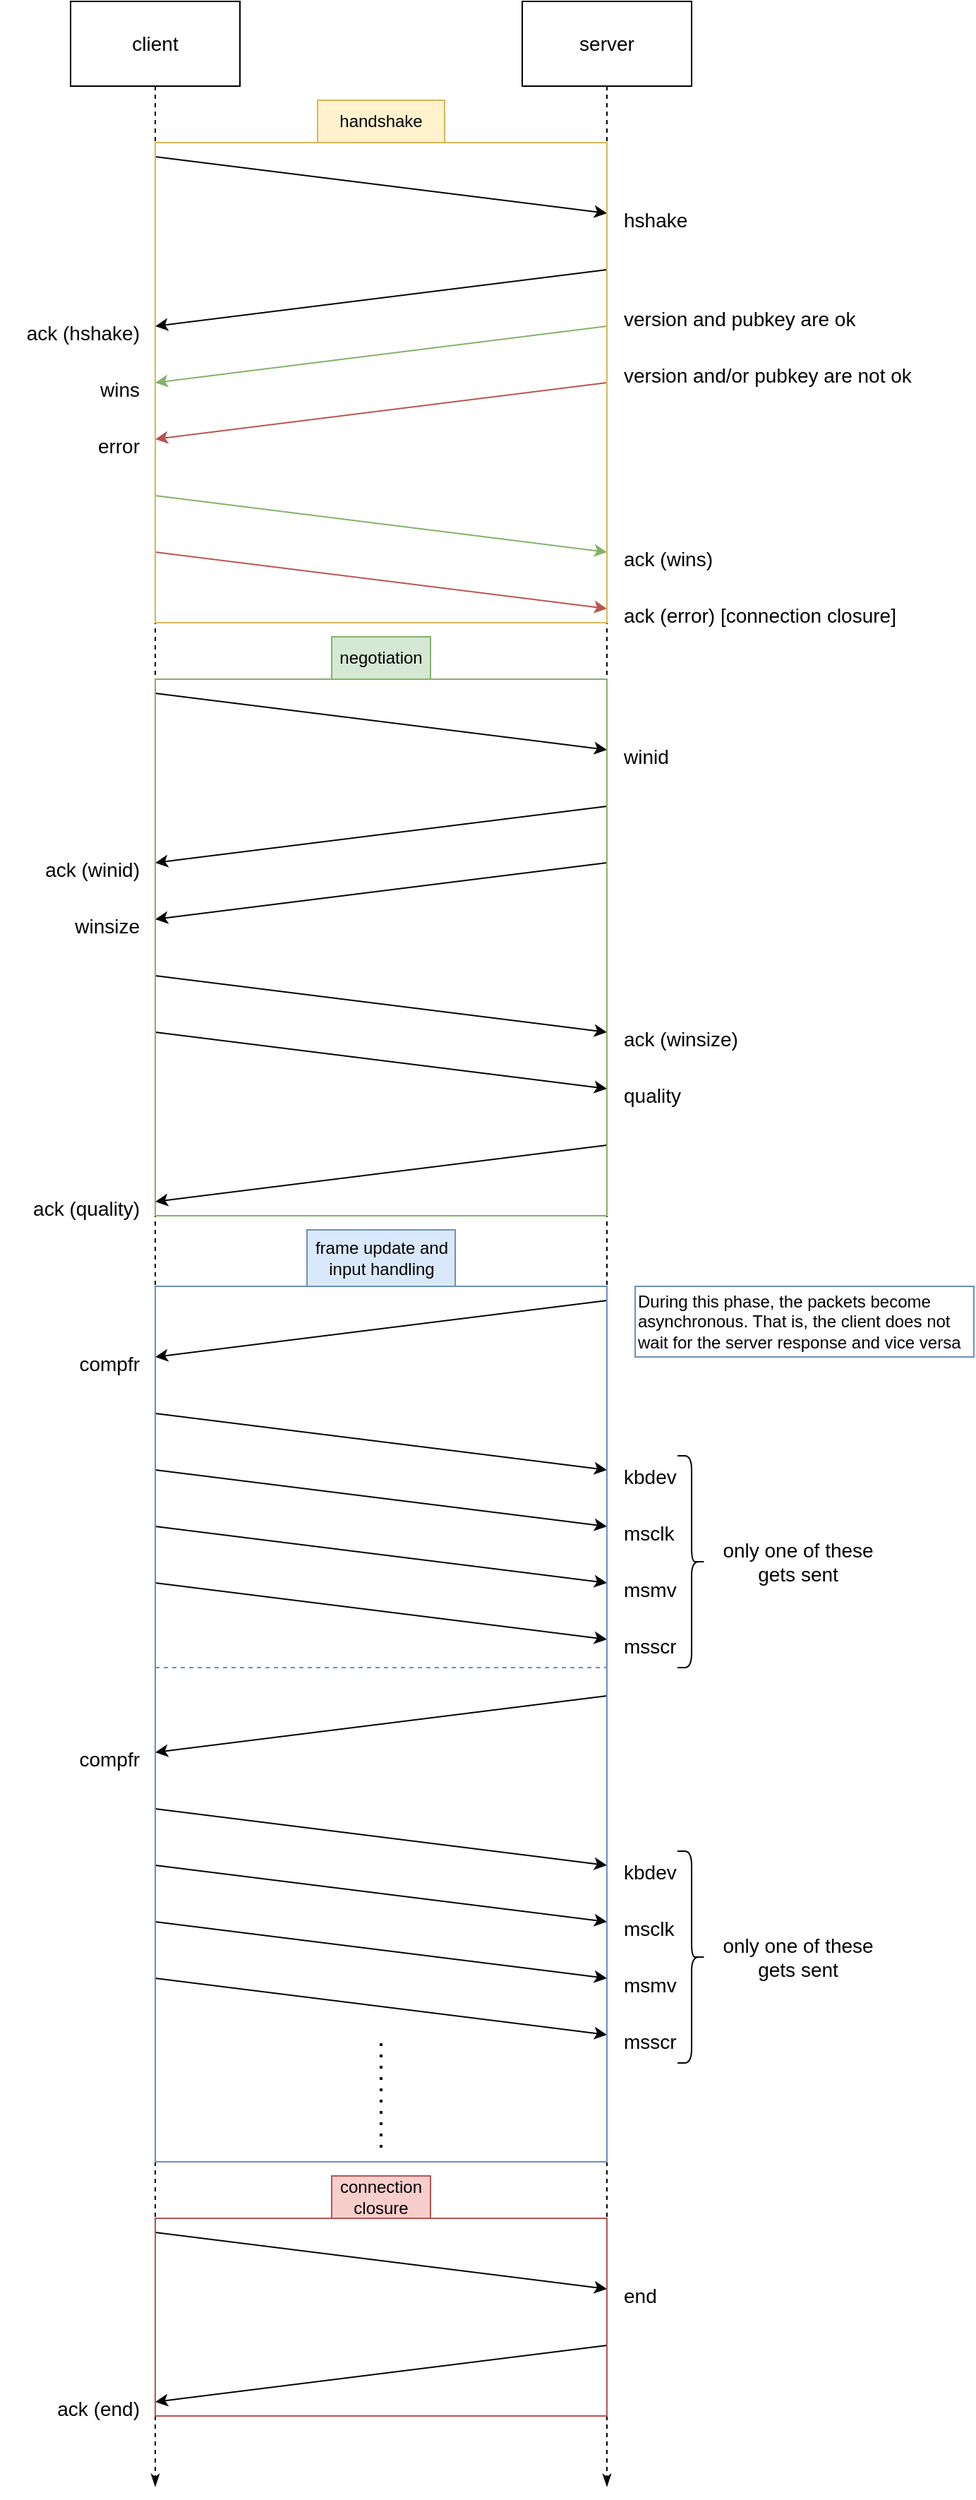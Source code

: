 <mxfile version="20.8.5" type="device"><diagram id="kgpKYQtTHZ0yAKxKKP6v" name="Page-1"><mxGraphModel dx="701" dy="420" grid="1" gridSize="10" guides="1" tooltips="1" connect="1" arrows="1" fold="1" page="1" pageScale="1" pageWidth="850" pageHeight="1100" math="0" shadow="0"><root><mxCell id="0"/><mxCell id="1" parent="0"/><mxCell id="V-5CItaUtUY4keUU_YY9-8" style="edgeStyle=orthogonalEdgeStyle;rounded=0;orthogonalLoop=1;jettySize=auto;html=1;exitX=0.5;exitY=1;exitDx=0;exitDy=0;dashed=1;fontSize=14;endArrow=classicThin;endFill=1;" parent="1" source="V-5CItaUtUY4keUU_YY9-3" edge="1"><mxGeometry relative="1" as="geometry"><mxPoint x="180" y="1880" as="targetPoint"/></mxGeometry></mxCell><mxCell id="V-5CItaUtUY4keUU_YY9-3" value="client" style="rounded=0;whiteSpace=wrap;html=1;fontSize=14;" parent="1" vertex="1"><mxGeometry x="120" y="120" width="120" height="60" as="geometry"/></mxCell><mxCell id="V-5CItaUtUY4keUU_YY9-9" style="edgeStyle=orthogonalEdgeStyle;rounded=0;orthogonalLoop=1;jettySize=auto;html=1;exitX=0.5;exitY=1;exitDx=0;exitDy=0;dashed=1;fontSize=14;endArrow=classicThin;endFill=1;" parent="1" source="V-5CItaUtUY4keUU_YY9-4" edge="1"><mxGeometry relative="1" as="geometry"><mxPoint x="500" y="1880" as="targetPoint"/></mxGeometry></mxCell><mxCell id="V-5CItaUtUY4keUU_YY9-4" value="server" style="rounded=0;whiteSpace=wrap;html=1;fontSize=14;" parent="1" vertex="1"><mxGeometry x="440" y="120" width="120" height="60" as="geometry"/></mxCell><mxCell id="V-5CItaUtUY4keUU_YY9-20" value="" style="endArrow=classic;html=1;rounded=0;fontSize=14;" parent="1" edge="1"><mxGeometry width="50" height="50" relative="1" as="geometry"><mxPoint x="180" y="230" as="sourcePoint"/><mxPoint x="500" y="270" as="targetPoint"/></mxGeometry></mxCell><mxCell id="V-5CItaUtUY4keUU_YY9-27" value="" style="endArrow=classic;html=1;rounded=0;fontSize=14;" parent="1" edge="1"><mxGeometry width="50" height="50" relative="1" as="geometry"><mxPoint x="500" y="310" as="sourcePoint"/><mxPoint x="180" y="350" as="targetPoint"/></mxGeometry></mxCell><mxCell id="V-5CItaUtUY4keUU_YY9-29" value="" style="endArrow=classic;html=1;rounded=0;fontSize=14;" parent="1" edge="1"><mxGeometry width="50" height="50" relative="1" as="geometry"><mxPoint x="180" y="610" as="sourcePoint"/><mxPoint x="500.0" y="650" as="targetPoint"/></mxGeometry></mxCell><mxCell id="V-5CItaUtUY4keUU_YY9-30" value="" style="endArrow=classic;html=1;rounded=0;fontSize=14;fillColor=#f8cecc;strokeColor=#b85450;" parent="1" edge="1"><mxGeometry width="50" height="50" relative="1" as="geometry"><mxPoint x="500.0" y="390" as="sourcePoint"/><mxPoint x="180" y="430" as="targetPoint"/></mxGeometry></mxCell><mxCell id="V-5CItaUtUY4keUU_YY9-32" value="version and/or pubkey are not ok" style="text;html=1;align=left;verticalAlign=middle;resizable=0;points=[];autosize=1;strokeColor=none;fillColor=none;fontSize=14;" parent="1" vertex="1"><mxGeometry x="510" y="370" width="230" height="30" as="geometry"/></mxCell><mxCell id="V-5CItaUtUY4keUU_YY9-33" value="hshake" style="text;html=1;align=left;verticalAlign=middle;resizable=0;points=[];autosize=1;strokeColor=none;fillColor=none;fontSize=14;" parent="1" vertex="1"><mxGeometry x="510" y="260" width="70" height="30" as="geometry"/></mxCell><mxCell id="V-5CItaUtUY4keUU_YY9-34" value="version and pubkey are ok" style="text;html=1;align=left;verticalAlign=middle;resizable=0;points=[];autosize=1;strokeColor=none;fillColor=none;fontSize=14;" parent="1" vertex="1"><mxGeometry x="510" y="330" width="190" height="30" as="geometry"/></mxCell><mxCell id="V-5CItaUtUY4keUU_YY9-36" value="ack (hshake)" style="text;html=1;align=right;verticalAlign=middle;resizable=0;points=[];autosize=1;strokeColor=none;fillColor=none;fontSize=14;" parent="1" vertex="1"><mxGeometry x="70" y="340" width="100" height="30" as="geometry"/></mxCell><mxCell id="V-5CItaUtUY4keUU_YY9-39" value="error" style="text;html=1;align=right;verticalAlign=middle;resizable=0;points=[];autosize=1;strokeColor=none;fillColor=none;fontSize=14;" parent="1" vertex="1"><mxGeometry x="120" y="420" width="50" height="30" as="geometry"/></mxCell><mxCell id="V-5CItaUtUY4keUU_YY9-40" value="" style="endArrow=classic;html=1;rounded=0;fontSize=14;fillColor=#d5e8d4;strokeColor=#82b366;" parent="1" edge="1"><mxGeometry width="50" height="50" relative="1" as="geometry"><mxPoint x="500.0" y="350" as="sourcePoint"/><mxPoint x="180" y="390" as="targetPoint"/></mxGeometry></mxCell><mxCell id="V-5CItaUtUY4keUU_YY9-42" value="wins" style="text;html=1;align=right;verticalAlign=middle;resizable=0;points=[];autosize=1;strokeColor=none;fillColor=none;fontSize=14;" parent="1" vertex="1"><mxGeometry x="120" y="380" width="50" height="30" as="geometry"/></mxCell><mxCell id="V-5CItaUtUY4keUU_YY9-46" value="winid" style="text;html=1;align=left;verticalAlign=middle;resizable=0;points=[];autosize=1;strokeColor=none;fillColor=none;fontSize=14;" parent="1" vertex="1"><mxGeometry x="510" y="640" width="60" height="30" as="geometry"/></mxCell><mxCell id="V-5CItaUtUY4keUU_YY9-47" value="" style="endArrow=classic;html=1;rounded=0;fontSize=14;" parent="1" edge="1"><mxGeometry width="50" height="50" relative="1" as="geometry"><mxPoint x="500" y="730" as="sourcePoint"/><mxPoint x="180" y="770" as="targetPoint"/></mxGeometry></mxCell><mxCell id="V-5CItaUtUY4keUU_YY9-49" value="winsize" style="text;html=1;align=right;verticalAlign=middle;resizable=0;points=[];autosize=1;strokeColor=none;fillColor=none;fontSize=14;" parent="1" vertex="1"><mxGeometry x="100" y="760" width="70" height="30" as="geometry"/></mxCell><mxCell id="V-5CItaUtUY4keUU_YY9-50" value="" style="endArrow=classic;html=1;rounded=0;fontSize=14;" parent="1" edge="1"><mxGeometry width="50" height="50" relative="1" as="geometry"><mxPoint x="180" y="850" as="sourcePoint"/><mxPoint x="500.0" y="890" as="targetPoint"/></mxGeometry></mxCell><mxCell id="V-5CItaUtUY4keUU_YY9-51" value="quality" style="text;html=1;align=left;verticalAlign=middle;resizable=0;points=[];autosize=1;strokeColor=none;fillColor=none;fontSize=14;" parent="1" vertex="1"><mxGeometry x="510" y="880" width="60" height="30" as="geometry"/></mxCell><mxCell id="V-5CItaUtUY4keUU_YY9-54" value="" style="endArrow=classic;html=1;rounded=0;fontSize=14;fillColor=#d5e8d4;strokeColor=#82b366;" parent="1" edge="1"><mxGeometry width="50" height="50" relative="1" as="geometry"><mxPoint x="180" y="470" as="sourcePoint"/><mxPoint x="500" y="510" as="targetPoint"/></mxGeometry></mxCell><mxCell id="V-5CItaUtUY4keUU_YY9-55" value="" style="endArrow=classic;html=1;rounded=0;fontSize=14;fillColor=#f8cecc;strokeColor=#b85450;" parent="1" edge="1"><mxGeometry width="50" height="50" relative="1" as="geometry"><mxPoint x="180" y="510" as="sourcePoint"/><mxPoint x="500" y="550" as="targetPoint"/></mxGeometry></mxCell><mxCell id="V-5CItaUtUY4keUU_YY9-56" value="ack (wins)" style="text;html=1;align=left;verticalAlign=middle;resizable=0;points=[];autosize=1;strokeColor=none;fillColor=none;fontSize=14;" parent="1" vertex="1"><mxGeometry x="510" y="500" width="90" height="30" as="geometry"/></mxCell><mxCell id="V-5CItaUtUY4keUU_YY9-57" value="ack (error) [connection closure]" style="text;html=1;align=left;verticalAlign=middle;resizable=0;points=[];autosize=1;strokeColor=none;fillColor=none;fontSize=14;" parent="1" vertex="1"><mxGeometry x="510" y="540" width="220" height="30" as="geometry"/></mxCell><mxCell id="V-5CItaUtUY4keUU_YY9-58" value="" style="endArrow=classic;html=1;rounded=0;fontSize=14;" parent="1" edge="1"><mxGeometry width="50" height="50" relative="1" as="geometry"><mxPoint x="180" y="810" as="sourcePoint"/><mxPoint x="500.0" y="850" as="targetPoint"/></mxGeometry></mxCell><mxCell id="V-5CItaUtUY4keUU_YY9-59" value="ack (winsize)" style="text;html=1;align=left;verticalAlign=middle;resizable=0;points=[];autosize=1;strokeColor=none;fillColor=none;fontSize=14;" parent="1" vertex="1"><mxGeometry x="510" y="840" width="100" height="30" as="geometry"/></mxCell><mxCell id="V-5CItaUtUY4keUU_YY9-60" value="" style="endArrow=classic;html=1;rounded=0;fontSize=14;" parent="1" edge="1"><mxGeometry width="50" height="50" relative="1" as="geometry"><mxPoint x="500" y="690" as="sourcePoint"/><mxPoint x="180" y="730" as="targetPoint"/></mxGeometry></mxCell><mxCell id="V-5CItaUtUY4keUU_YY9-61" value="ack (winid)" style="text;html=1;align=right;verticalAlign=middle;resizable=0;points=[];autosize=1;strokeColor=none;fillColor=none;fontSize=14;" parent="1" vertex="1"><mxGeometry x="80" y="720" width="90" height="30" as="geometry"/></mxCell><mxCell id="V-5CItaUtUY4keUU_YY9-62" value="" style="endArrow=classic;html=1;rounded=0;fontSize=14;" parent="1" edge="1"><mxGeometry width="50" height="50" relative="1" as="geometry"><mxPoint x="500" y="930" as="sourcePoint"/><mxPoint x="180" y="970" as="targetPoint"/></mxGeometry></mxCell><mxCell id="V-5CItaUtUY4keUU_YY9-63" value="ack (quality)" style="text;html=1;align=right;verticalAlign=middle;resizable=0;points=[];autosize=1;strokeColor=none;fillColor=none;fontSize=14;" parent="1" vertex="1"><mxGeometry x="70" y="960" width="100" height="30" as="geometry"/></mxCell><mxCell id="V-5CItaUtUY4keUU_YY9-65" value="" style="endArrow=classic;html=1;rounded=0;fontSize=14;" parent="1" edge="1"><mxGeometry width="50" height="50" relative="1" as="geometry"><mxPoint x="500" y="1040" as="sourcePoint"/><mxPoint x="180" y="1080" as="targetPoint"/></mxGeometry></mxCell><mxCell id="V-5CItaUtUY4keUU_YY9-66" value="compfr" style="text;html=1;align=right;verticalAlign=middle;resizable=0;points=[];autosize=1;strokeColor=none;fillColor=none;fontSize=14;" parent="1" vertex="1"><mxGeometry x="100" y="1070" width="70" height="30" as="geometry"/></mxCell><mxCell id="V-5CItaUtUY4keUU_YY9-67" value="" style="endArrow=classic;html=1;rounded=0;fontSize=14;" parent="1" edge="1"><mxGeometry width="50" height="50" relative="1" as="geometry"><mxPoint x="180" y="1120" as="sourcePoint"/><mxPoint x="500" y="1160" as="targetPoint"/></mxGeometry></mxCell><mxCell id="V-5CItaUtUY4keUU_YY9-68" value="" style="endArrow=classic;html=1;rounded=0;fontSize=14;" parent="1" edge="1"><mxGeometry width="50" height="50" relative="1" as="geometry"><mxPoint x="180" y="1160" as="sourcePoint"/><mxPoint x="500" y="1200" as="targetPoint"/></mxGeometry></mxCell><mxCell id="V-5CItaUtUY4keUU_YY9-69" value="" style="endArrow=classic;html=1;rounded=0;fontSize=14;" parent="1" edge="1"><mxGeometry width="50" height="50" relative="1" as="geometry"><mxPoint x="180" y="1200" as="sourcePoint"/><mxPoint x="500" y="1240" as="targetPoint"/></mxGeometry></mxCell><mxCell id="V-5CItaUtUY4keUU_YY9-70" value="kbdev" style="text;html=1;align=left;verticalAlign=middle;resizable=0;points=[];autosize=1;strokeColor=none;fillColor=none;fontSize=14;" parent="1" vertex="1"><mxGeometry x="510" y="1150" width="60" height="30" as="geometry"/></mxCell><mxCell id="V-5CItaUtUY4keUU_YY9-71" value="msclk" style="text;html=1;align=left;verticalAlign=middle;resizable=0;points=[];autosize=1;strokeColor=none;fillColor=none;fontSize=14;" parent="1" vertex="1"><mxGeometry x="510" y="1190" width="60" height="30" as="geometry"/></mxCell><mxCell id="V-5CItaUtUY4keUU_YY9-72" value="msmv" style="text;html=1;align=left;verticalAlign=middle;resizable=0;points=[];autosize=1;strokeColor=none;fillColor=none;fontSize=14;" parent="1" vertex="1"><mxGeometry x="510" y="1230" width="60" height="30" as="geometry"/></mxCell><mxCell id="V-5CItaUtUY4keUU_YY9-73" value="" style="endArrow=classic;html=1;rounded=0;fontSize=14;" parent="1" edge="1"><mxGeometry width="50" height="50" relative="1" as="geometry"><mxPoint x="180" y="1240.0" as="sourcePoint"/><mxPoint x="500" y="1280.0" as="targetPoint"/></mxGeometry></mxCell><mxCell id="V-5CItaUtUY4keUU_YY9-74" value="msscr" style="text;html=1;align=left;verticalAlign=middle;resizable=0;points=[];autosize=1;strokeColor=none;fillColor=none;fontSize=14;" parent="1" vertex="1"><mxGeometry x="510" y="1270" width="60" height="30" as="geometry"/></mxCell><mxCell id="V-5CItaUtUY4keUU_YY9-75" value="" style="shape=curlyBracket;whiteSpace=wrap;html=1;rounded=1;labelPosition=left;verticalLabelPosition=middle;align=right;verticalAlign=middle;fontSize=14;rotation=-180;" parent="1" vertex="1"><mxGeometry x="550" y="1150" width="20" height="150" as="geometry"/></mxCell><mxCell id="V-5CItaUtUY4keUU_YY9-76" value="only one of these&lt;br&gt;gets sent" style="text;html=1;align=center;verticalAlign=middle;resizable=0;points=[];autosize=1;strokeColor=none;fillColor=none;fontSize=14;" parent="1" vertex="1"><mxGeometry x="570" y="1200" width="130" height="50" as="geometry"/></mxCell><mxCell id="V-5CItaUtUY4keUU_YY9-77" value="" style="endArrow=classic;html=1;rounded=0;fontSize=14;" parent="1" edge="1"><mxGeometry width="50" height="50" relative="1" as="geometry"><mxPoint x="500" y="1320" as="sourcePoint"/><mxPoint x="180" y="1360" as="targetPoint"/></mxGeometry></mxCell><mxCell id="V-5CItaUtUY4keUU_YY9-78" value="compfr" style="text;html=1;align=right;verticalAlign=middle;resizable=0;points=[];autosize=1;strokeColor=none;fillColor=none;fontSize=14;" parent="1" vertex="1"><mxGeometry x="100" y="1350" width="70" height="30" as="geometry"/></mxCell><mxCell id="V-5CItaUtUY4keUU_YY9-79" value="" style="endArrow=classic;html=1;rounded=0;fontSize=14;" parent="1" edge="1"><mxGeometry width="50" height="50" relative="1" as="geometry"><mxPoint x="180" y="1400" as="sourcePoint"/><mxPoint x="500" y="1440" as="targetPoint"/></mxGeometry></mxCell><mxCell id="V-5CItaUtUY4keUU_YY9-80" value="" style="endArrow=classic;html=1;rounded=0;fontSize=14;" parent="1" edge="1"><mxGeometry width="50" height="50" relative="1" as="geometry"><mxPoint x="180" y="1440" as="sourcePoint"/><mxPoint x="500" y="1480" as="targetPoint"/></mxGeometry></mxCell><mxCell id="V-5CItaUtUY4keUU_YY9-81" value="" style="endArrow=classic;html=1;rounded=0;fontSize=14;" parent="1" edge="1"><mxGeometry width="50" height="50" relative="1" as="geometry"><mxPoint x="180" y="1480" as="sourcePoint"/><mxPoint x="500" y="1520" as="targetPoint"/></mxGeometry></mxCell><mxCell id="V-5CItaUtUY4keUU_YY9-85" value="" style="endArrow=classic;html=1;rounded=0;fontSize=14;" parent="1" edge="1"><mxGeometry width="50" height="50" relative="1" as="geometry"><mxPoint x="180" y="1520.0" as="sourcePoint"/><mxPoint x="500" y="1560.0" as="targetPoint"/></mxGeometry></mxCell><mxCell id="V-5CItaUtUY4keUU_YY9-89" value="" style="endArrow=none;dashed=1;html=1;dashPattern=1 3;strokeWidth=2;rounded=0;fontSize=14;" parent="1" edge="1"><mxGeometry width="50" height="50" relative="1" as="geometry"><mxPoint x="340" y="1640" as="sourcePoint"/><mxPoint x="340" y="1560" as="targetPoint"/></mxGeometry></mxCell><mxCell id="V-5CItaUtUY4keUU_YY9-90" value="" style="endArrow=classic;html=1;rounded=0;fontSize=14;" parent="1" edge="1"><mxGeometry width="50" height="50" relative="1" as="geometry"><mxPoint x="500" y="1780" as="sourcePoint"/><mxPoint x="180" y="1820" as="targetPoint"/></mxGeometry></mxCell><mxCell id="V-5CItaUtUY4keUU_YY9-91" value="end" style="text;html=1;align=left;verticalAlign=middle;resizable=0;points=[];autosize=1;strokeColor=none;fillColor=none;fontSize=14;" parent="1" vertex="1"><mxGeometry x="510" y="1730" width="50" height="30" as="geometry"/></mxCell><mxCell id="V-5CItaUtUY4keUU_YY9-92" value="" style="endArrow=classic;html=1;rounded=0;fontSize=14;" parent="1" edge="1"><mxGeometry width="50" height="50" relative="1" as="geometry"><mxPoint x="180" y="1700" as="sourcePoint"/><mxPoint x="500" y="1740" as="targetPoint"/></mxGeometry></mxCell><mxCell id="V-5CItaUtUY4keUU_YY9-93" value="ack (end)" style="text;html=1;align=right;verticalAlign=middle;resizable=0;points=[];autosize=1;strokeColor=none;fillColor=none;fontSize=14;" parent="1" vertex="1"><mxGeometry x="90" y="1810" width="80" height="30" as="geometry"/></mxCell><mxCell id="V-5CItaUtUY4keUU_YY9-96" value="" style="rounded=0;whiteSpace=wrap;html=1;fontSize=14;fillStyle=auto;fillColor=none;strokeColor=#d6b656;glass=0;" parent="1" vertex="1"><mxGeometry x="180" y="220" width="320" height="340" as="geometry"/></mxCell><mxCell id="V-5CItaUtUY4keUU_YY9-97" value="" style="rounded=0;whiteSpace=wrap;html=1;fillStyle=auto;strokeColor=#82b366;fontSize=14;fillColor=none;" parent="1" vertex="1"><mxGeometry x="180" y="600" width="320" height="380" as="geometry"/></mxCell><mxCell id="V-5CItaUtUY4keUU_YY9-98" value="" style="rounded=0;whiteSpace=wrap;html=1;fillStyle=auto;strokeColor=#6c8ebf;fontSize=14;fillColor=none;" parent="1" vertex="1"><mxGeometry x="180" y="1030" width="320" height="620" as="geometry"/></mxCell><mxCell id="V-5CItaUtUY4keUU_YY9-99" value="" style="rounded=0;whiteSpace=wrap;html=1;fillStyle=auto;strokeColor=#b85450;fontSize=14;fillColor=none;" parent="1" vertex="1"><mxGeometry x="180" y="1690" width="320" height="140" as="geometry"/></mxCell><mxCell id="V-5CItaUtUY4keUU_YY9-100" value="handshake" style="text;html=1;strokeColor=#d6b656;fillColor=#fff2cc;align=center;verticalAlign=middle;whiteSpace=wrap;rounded=0;" parent="1" vertex="1"><mxGeometry x="295" y="190" width="90" height="30" as="geometry"/></mxCell><mxCell id="V-5CItaUtUY4keUU_YY9-101" value="negotiation" style="text;html=1;strokeColor=#82b366;fillColor=#d5e8d4;align=center;verticalAlign=middle;whiteSpace=wrap;rounded=0;" parent="1" vertex="1"><mxGeometry x="305" y="570" width="70" height="30" as="geometry"/></mxCell><mxCell id="V-5CItaUtUY4keUU_YY9-102" value="frame update and input handling" style="text;html=1;strokeColor=#6c8ebf;fillColor=#dae8fc;align=center;verticalAlign=middle;whiteSpace=wrap;rounded=0;" parent="1" vertex="1"><mxGeometry x="287.5" y="990" width="105" height="40" as="geometry"/></mxCell><mxCell id="V-5CItaUtUY4keUU_YY9-103" value="connection closure" style="text;html=1;strokeColor=#b85450;fillColor=#f8cecc;align=center;verticalAlign=middle;whiteSpace=wrap;rounded=0;" parent="1" vertex="1"><mxGeometry x="305" y="1660" width="70" height="30" as="geometry"/></mxCell><mxCell id="V-5CItaUtUY4keUU_YY9-104" value="kbdev" style="text;html=1;align=left;verticalAlign=middle;resizable=0;points=[];autosize=1;strokeColor=none;fillColor=none;fontSize=14;" parent="1" vertex="1"><mxGeometry x="510" y="1430" width="60" height="30" as="geometry"/></mxCell><mxCell id="V-5CItaUtUY4keUU_YY9-105" value="msclk" style="text;html=1;align=left;verticalAlign=middle;resizable=0;points=[];autosize=1;strokeColor=none;fillColor=none;fontSize=14;" parent="1" vertex="1"><mxGeometry x="510" y="1470" width="60" height="30" as="geometry"/></mxCell><mxCell id="V-5CItaUtUY4keUU_YY9-106" value="msmv" style="text;html=1;align=left;verticalAlign=middle;resizable=0;points=[];autosize=1;strokeColor=none;fillColor=none;fontSize=14;" parent="1" vertex="1"><mxGeometry x="510" y="1510" width="60" height="30" as="geometry"/></mxCell><mxCell id="V-5CItaUtUY4keUU_YY9-107" value="msscr" style="text;html=1;align=left;verticalAlign=middle;resizable=0;points=[];autosize=1;strokeColor=none;fillColor=none;fontSize=14;" parent="1" vertex="1"><mxGeometry x="510" y="1550" width="60" height="30" as="geometry"/></mxCell><mxCell id="V-5CItaUtUY4keUU_YY9-108" value="" style="shape=curlyBracket;whiteSpace=wrap;html=1;rounded=1;labelPosition=left;verticalLabelPosition=middle;align=right;verticalAlign=middle;fontSize=14;rotation=-180;" parent="1" vertex="1"><mxGeometry x="550" y="1430" width="20" height="150" as="geometry"/></mxCell><mxCell id="V-5CItaUtUY4keUU_YY9-109" value="only one of these&lt;br&gt;gets sent" style="text;html=1;align=center;verticalAlign=middle;resizable=0;points=[];autosize=1;strokeColor=none;fillColor=none;fontSize=14;" parent="1" vertex="1"><mxGeometry x="570" y="1480" width="130" height="50" as="geometry"/></mxCell><mxCell id="V-5CItaUtUY4keUU_YY9-111" value="" style="endArrow=none;dashed=1;html=1;rounded=0;fillColor=#dae8fc;strokeColor=#6c8ebf;" parent="1" edge="1"><mxGeometry width="50" height="50" relative="1" as="geometry"><mxPoint x="180" y="1300" as="sourcePoint"/><mxPoint x="500" y="1300" as="targetPoint"/></mxGeometry></mxCell><mxCell id="V-5CItaUtUY4keUU_YY9-112" value="During this phase, the packets become asynchronous. That is, the client does not wait for the server response and vice versa" style="text;html=1;strokeColor=#6c8ebf;fillColor=none;align=left;verticalAlign=middle;whiteSpace=wrap;rounded=0;" parent="1" vertex="1"><mxGeometry x="520" y="1030" width="240" height="50" as="geometry"/></mxCell></root></mxGraphModel></diagram></mxfile>